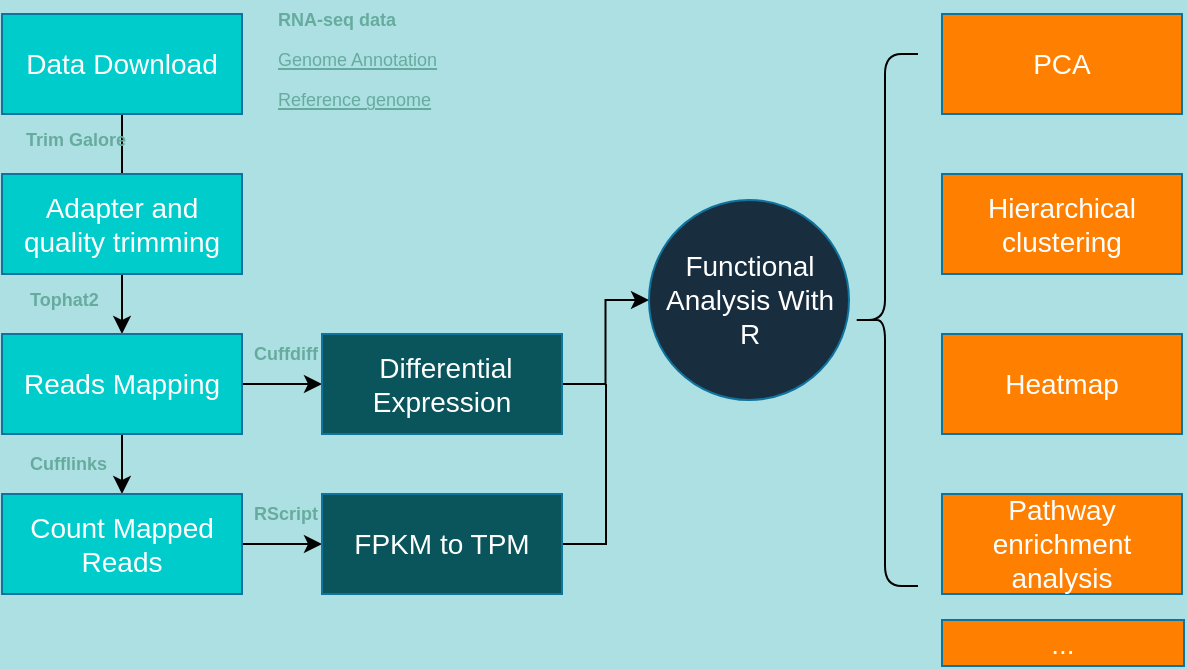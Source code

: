 <mxfile version="20.7.4" type="device"><diagram id="sW8OGjh4fPrFCQBymi1X" name="第 1 页"><mxGraphModel dx="789" dy="570" grid="0" gridSize="10" guides="1" tooltips="1" connect="1" arrows="1" fold="1" page="1" pageScale="1" pageWidth="827" pageHeight="1169" background="#ADE0E3" math="0" shadow="0"><root><mxCell id="0"/><mxCell id="1" parent="0"/><mxCell id="HyfK7-L9tfaNs1byYSdd-26" value="" style="edgeStyle=orthogonalEdgeStyle;rounded=0;orthogonalLoop=1;jettySize=auto;html=1;" parent="1" source="HyfK7-L9tfaNs1byYSdd-1" target="HyfK7-L9tfaNs1byYSdd-3" edge="1"><mxGeometry relative="1" as="geometry"/></mxCell><mxCell id="HyfK7-L9tfaNs1byYSdd-1" value="Data Download" style="rounded=0;whiteSpace=wrap;html=1;fillColor=#00CCCC;strokeColor=#10739e;fontSize=14;fontColor=#FFFFFF;" parent="1" vertex="1"><mxGeometry x="90" y="50" width="120" height="50" as="geometry"/></mxCell><mxCell id="HyfK7-L9tfaNs1byYSdd-2" value="Adapter and quality trimming" style="rounded=0;whiteSpace=wrap;html=1;fillColor=#00CCCC;strokeColor=#10739e;fontSize=14;fontColor=#FFFFFF;" parent="1" vertex="1"><mxGeometry x="90" y="130" width="120" height="50" as="geometry"/></mxCell><mxCell id="HyfK7-L9tfaNs1byYSdd-27" value="" style="edgeStyle=orthogonalEdgeStyle;rounded=0;orthogonalLoop=1;jettySize=auto;html=1;" parent="1" source="HyfK7-L9tfaNs1byYSdd-3" target="HyfK7-L9tfaNs1byYSdd-4" edge="1"><mxGeometry relative="1" as="geometry"/></mxCell><mxCell id="HyfK7-L9tfaNs1byYSdd-28" value="" style="edgeStyle=orthogonalEdgeStyle;rounded=0;orthogonalLoop=1;jettySize=auto;html=1;" parent="1" source="HyfK7-L9tfaNs1byYSdd-3" target="HyfK7-L9tfaNs1byYSdd-5" edge="1"><mxGeometry relative="1" as="geometry"/></mxCell><mxCell id="HyfK7-L9tfaNs1byYSdd-3" value="Reads Mapping" style="rounded=0;whiteSpace=wrap;html=1;fillColor=#00CCCC;strokeColor=#10739e;fontSize=14;fontColor=#FFFFFF;" parent="1" vertex="1"><mxGeometry x="90" y="210" width="120" height="50" as="geometry"/></mxCell><mxCell id="HyfK7-L9tfaNs1byYSdd-29" value="" style="edgeStyle=orthogonalEdgeStyle;rounded=0;orthogonalLoop=1;jettySize=auto;html=1;" parent="1" source="HyfK7-L9tfaNs1byYSdd-4" target="HyfK7-L9tfaNs1byYSdd-6" edge="1"><mxGeometry relative="1" as="geometry"/></mxCell><mxCell id="HyfK7-L9tfaNs1byYSdd-4" value="Count Mapped Reads" style="rounded=0;whiteSpace=wrap;html=1;fillColor=#00CCCC;strokeColor=#10739e;fontSize=14;fontColor=#FFFFFF;" parent="1" vertex="1"><mxGeometry x="90" y="290" width="120" height="50" as="geometry"/></mxCell><mxCell id="HyfK7-L9tfaNs1byYSdd-30" style="edgeStyle=orthogonalEdgeStyle;rounded=0;orthogonalLoop=1;jettySize=auto;html=1;entryX=0;entryY=0.5;entryDx=0;entryDy=0;" parent="1" source="HyfK7-L9tfaNs1byYSdd-5" target="HyfK7-L9tfaNs1byYSdd-7" edge="1"><mxGeometry relative="1" as="geometry"/></mxCell><mxCell id="HyfK7-L9tfaNs1byYSdd-5" value="&lt;div style=&quot;font-size: 14px;&quot;&gt;&amp;nbsp;Differential Expression&lt;br style=&quot;font-size: 14px;&quot;&gt;&lt;/div&gt;" style="rounded=0;whiteSpace=wrap;html=1;fillColor=#09555b;strokeColor=#10739e;fontSize=14;fontColor=#FFFFFF;" parent="1" vertex="1"><mxGeometry x="250" y="210" width="120" height="50" as="geometry"/></mxCell><mxCell id="HyfK7-L9tfaNs1byYSdd-34" style="edgeStyle=none;rounded=0;orthogonalLoop=1;jettySize=auto;html=1;endArrow=none;endFill=0;" parent="1" source="HyfK7-L9tfaNs1byYSdd-6" edge="1"><mxGeometry relative="1" as="geometry"><mxPoint x="337" y="315" as="targetPoint"/></mxGeometry></mxCell><mxCell id="HyfK7-L9tfaNs1byYSdd-36" style="edgeStyle=none;rounded=0;orthogonalLoop=1;jettySize=auto;html=1;exitX=1;exitY=0.5;exitDx=0;exitDy=0;endArrow=none;endFill=0;" parent="1" source="HyfK7-L9tfaNs1byYSdd-6" edge="1"><mxGeometry relative="1" as="geometry"><mxPoint x="392" y="235" as="targetPoint"/><Array as="points"><mxPoint x="392" y="315"/><mxPoint x="392" y="266"/></Array></mxGeometry></mxCell><mxCell id="HyfK7-L9tfaNs1byYSdd-6" value="&lt;div style=&quot;font-size: 14px;&quot;&gt;&lt;span style=&quot;background-color: initial; font-size: 14px;&quot;&gt;FPKM to TPM&lt;/span&gt;&lt;br style=&quot;font-size: 14px;&quot;&gt;&lt;/div&gt;" style="rounded=0;whiteSpace=wrap;html=1;fillColor=#09555b;strokeColor=#10739e;fontSize=14;fontColor=#FFFFFF;" parent="1" vertex="1"><mxGeometry x="250" y="290" width="120" height="50" as="geometry"/></mxCell><mxCell id="HyfK7-L9tfaNs1byYSdd-7" value="Functional Analysis With R" style="ellipse;whiteSpace=wrap;html=1;aspect=fixed;fillColor=#182e3e;strokeColor=#10739e;fontSize=14;fontColor=#FFFFFF;rounded=0;gradientColor=none;" parent="1" vertex="1"><mxGeometry x="413.5" y="143" width="100" height="100" as="geometry"/></mxCell><mxCell id="HyfK7-L9tfaNs1byYSdd-11" value="&lt;div style=&quot;font-size: 14px;&quot;&gt;Pathway enrichment analysis​&lt;br style=&quot;font-size: 14px;&quot;&gt;&lt;/div&gt;" style="rounded=0;whiteSpace=wrap;html=1;fillColor=#FF8000;strokeColor=#10739e;fontSize=14;fontColor=#FFFFFF;" parent="1" vertex="1"><mxGeometry x="560" y="290" width="120" height="50" as="geometry"/></mxCell><mxCell id="HyfK7-L9tfaNs1byYSdd-14" value="&lt;div style=&quot;font-size: 14px;&quot;&gt;PCA&lt;br style=&quot;font-size: 14px;&quot;&gt;&lt;/div&gt;" style="rounded=0;whiteSpace=wrap;html=1;fillColor=#FF8000;strokeColor=#10739e;fontSize=14;fontColor=#FFFFFF;" parent="1" vertex="1"><mxGeometry x="560" y="50" width="120" height="50" as="geometry"/></mxCell><mxCell id="HyfK7-L9tfaNs1byYSdd-16" value="&lt;div style=&quot;font-size: 14px;&quot;&gt;Hierarchical clustering​&lt;br style=&quot;font-size: 14px;&quot;&gt;&lt;/div&gt;" style="rounded=0;whiteSpace=wrap;html=1;fillColor=#FF8000;strokeColor=#10739e;fontSize=14;fontColor=#FFFFFF;" parent="1" vertex="1"><mxGeometry x="560" y="130" width="120" height="50" as="geometry"/></mxCell><mxCell id="HyfK7-L9tfaNs1byYSdd-17" value="&lt;div style=&quot;font-size: 14px;&quot;&gt;Heatmap&lt;br style=&quot;font-size: 14px;&quot;&gt;&lt;/div&gt;" style="rounded=0;whiteSpace=wrap;html=1;fillColor=#FF8000;strokeColor=#10739e;fontSize=14;fontColor=#FFFFFF;" parent="1" vertex="1"><mxGeometry x="560" y="210" width="120" height="50" as="geometry"/></mxCell><mxCell id="HyfK7-L9tfaNs1byYSdd-22" value="Genome Annotation" style="text;html=1;strokeColor=none;fillColor=none;align=left;verticalAlign=middle;whiteSpace=wrap;rounded=0;labelBackgroundColor=none;fontSize=9;fontColor=#67AB9F;labelBorderColor=none;fontStyle=4" parent="1" vertex="1"><mxGeometry x="226" y="63" width="100" height="20" as="geometry"/></mxCell><mxCell id="HyfK7-L9tfaNs1byYSdd-24" value="Reference genome" style="text;html=1;strokeColor=none;fillColor=none;align=left;verticalAlign=middle;whiteSpace=wrap;rounded=0;labelBackgroundColor=none;fontSize=9;fontColor=#67AB9F;labelBorderColor=none;fontStyle=4" parent="1" vertex="1"><mxGeometry x="226" y="83" width="100" height="20" as="geometry"/></mxCell><mxCell id="HyfK7-L9tfaNs1byYSdd-25" value="RNA-seq data" style="text;html=1;strokeColor=none;fillColor=none;align=left;verticalAlign=middle;whiteSpace=wrap;rounded=0;labelBackgroundColor=none;fontSize=9;fontColor=#67AB9F;labelBorderColor=none;fontStyle=1" parent="1" vertex="1"><mxGeometry x="226" y="43" width="100" height="20" as="geometry"/></mxCell><mxCell id="HyfK7-L9tfaNs1byYSdd-38" value="" style="shape=curlyBracket;whiteSpace=wrap;html=1;rounded=1;labelPosition=left;verticalLabelPosition=middle;align=right;verticalAlign=middle;" parent="1" vertex="1"><mxGeometry x="515" y="70" width="33" height="266" as="geometry"/></mxCell><mxCell id="HyfK7-L9tfaNs1byYSdd-39" value="Trim Galore" style="text;html=1;strokeColor=none;fillColor=none;align=left;verticalAlign=middle;whiteSpace=wrap;rounded=0;labelBackgroundColor=none;fontSize=9;fontColor=#67AB9F;labelBorderColor=none;fontStyle=1" parent="1" vertex="1"><mxGeometry x="100" y="103" width="100" height="20" as="geometry"/></mxCell><mxCell id="HyfK7-L9tfaNs1byYSdd-40" value="Tophat2" style="text;html=1;strokeColor=none;fillColor=none;align=left;verticalAlign=middle;whiteSpace=wrap;rounded=0;labelBackgroundColor=none;fontSize=9;fontColor=#67AB9F;labelBorderColor=none;fontStyle=1" parent="1" vertex="1"><mxGeometry x="102" y="183" width="100" height="20" as="geometry"/></mxCell><mxCell id="HyfK7-L9tfaNs1byYSdd-41" value="Cufflinks" style="text;html=1;strokeColor=none;fillColor=none;align=left;verticalAlign=middle;whiteSpace=wrap;rounded=0;labelBackgroundColor=none;fontSize=9;fontColor=#67AB9F;labelBorderColor=none;fontStyle=1" parent="1" vertex="1"><mxGeometry x="102" y="265" width="100" height="20" as="geometry"/></mxCell><mxCell id="HyfK7-L9tfaNs1byYSdd-45" value="Cuffdiff" style="text;html=1;strokeColor=none;fillColor=none;align=left;verticalAlign=middle;whiteSpace=wrap;rounded=0;labelBackgroundColor=none;fontSize=9;fontColor=#67AB9F;labelBorderColor=none;fontStyle=1" parent="1" vertex="1"><mxGeometry x="214" y="210" width="100" height="20" as="geometry"/></mxCell><mxCell id="HyfK7-L9tfaNs1byYSdd-46" value="RScript" style="text;html=1;strokeColor=none;fillColor=none;align=left;verticalAlign=middle;whiteSpace=wrap;rounded=0;labelBackgroundColor=none;fontSize=9;fontColor=#67AB9F;labelBorderColor=none;fontStyle=1" parent="1" vertex="1"><mxGeometry x="214" y="290" width="100" height="20" as="geometry"/></mxCell><mxCell id="HyfK7-L9tfaNs1byYSdd-47" style="edgeStyle=none;rounded=0;orthogonalLoop=1;jettySize=auto;html=1;exitX=0;exitY=0.5;exitDx=0;exitDy=0;fontColor=#67AB9F;endArrow=none;endFill=0;" parent="1" source="HyfK7-L9tfaNs1byYSdd-46" target="HyfK7-L9tfaNs1byYSdd-46" edge="1"><mxGeometry relative="1" as="geometry"/></mxCell><mxCell id="HyfK7-L9tfaNs1byYSdd-48" value="&lt;div style=&quot;font-size: 14px;&quot;&gt;...&lt;/div&gt;" style="rounded=0;whiteSpace=wrap;html=1;fillColor=#FF8000;strokeColor=#10739e;fontSize=14;fontColor=#FFFFFF;" parent="1" vertex="1"><mxGeometry x="560" y="353" width="121" height="23" as="geometry"/></mxCell></root></mxGraphModel></diagram></mxfile>
